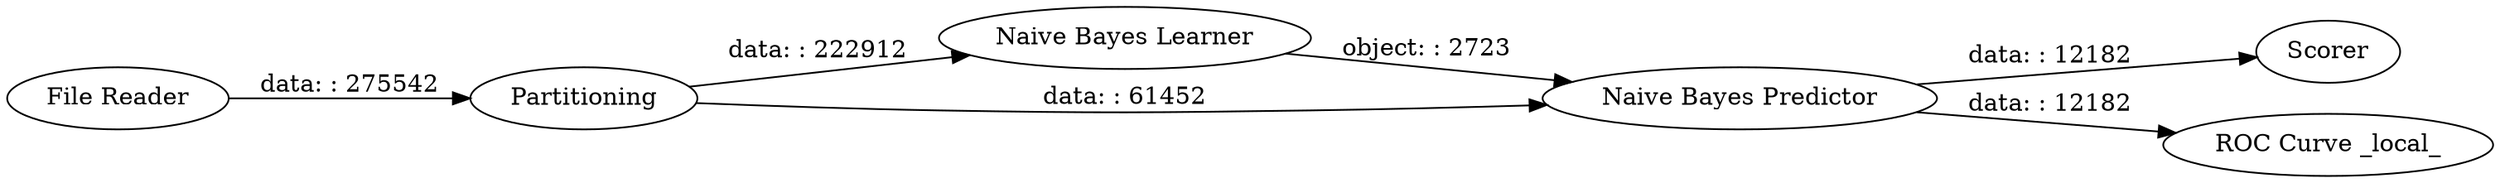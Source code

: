 digraph {
	"1072707725538705577_22" [label="Naive Bayes Learner"]
	"1072707725538705577_1" [label="File Reader"]
	"1072707725538705577_23" [label="Naive Bayes Predictor"]
	"1072707725538705577_27" [label=Scorer]
	"1072707725538705577_2" [label=Partitioning]
	"1072707725538705577_8" [label="ROC Curve _local_"]
	"1072707725538705577_23" -> "1072707725538705577_27" [label="data: : 12182"]
	"1072707725538705577_22" -> "1072707725538705577_23" [label="object: : 2723"]
	"1072707725538705577_23" -> "1072707725538705577_8" [label="data: : 12182"]
	"1072707725538705577_1" -> "1072707725538705577_2" [label="data: : 275542"]
	"1072707725538705577_2" -> "1072707725538705577_23" [label="data: : 61452"]
	"1072707725538705577_2" -> "1072707725538705577_22" [label="data: : 222912"]
	rankdir=LR
}
